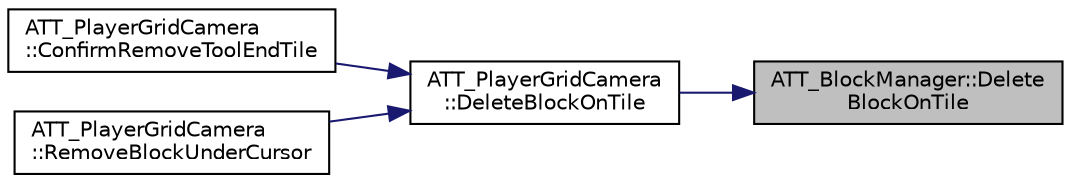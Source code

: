 digraph "ATT_BlockManager::DeleteBlockOnTile"
{
 // LATEX_PDF_SIZE
  edge [fontname="Helvetica",fontsize="10",labelfontname="Helvetica",labelfontsize="10"];
  node [fontname="Helvetica",fontsize="10",shape=record];
  rankdir="RL";
  Node14 [label="ATT_BlockManager::Delete\lBlockOnTile",height=0.2,width=0.4,color="black", fillcolor="grey75", style="filled", fontcolor="black",tooltip="Delete block that owns the tile selected & clears all tiles that belonged to that block."];
  Node14 -> Node15 [dir="back",color="midnightblue",fontsize="10",style="solid",fontname="Helvetica"];
  Node15 [label="ATT_PlayerGridCamera\l::DeleteBlockOnTile",height=0.2,width=0.4,color="black", fillcolor="white", style="filled",URL="$class_a_t_t___player_grid_camera.html#a4ee51f1a11796e95ddef813ba85f101e",tooltip="Calls DeleteBlockOnTile in BlockManager to delete the block or clear the zone a TileID."];
  Node15 -> Node16 [dir="back",color="midnightblue",fontsize="10",style="solid",fontname="Helvetica"];
  Node16 [label="ATT_PlayerGridCamera\l::ConfirmRemoveToolEndTile",height=0.2,width=0.4,color="black", fillcolor="white", style="filled",URL="$class_a_t_t___player_grid_camera.html#a26a23b23a58d5bbeab3359dcbd359b3a",tooltip="To be called when StartTile has been confirmed."];
  Node15 -> Node17 [dir="back",color="midnightblue",fontsize="10",style="solid",fontname="Helvetica"];
  Node17 [label="ATT_PlayerGridCamera\l::RemoveBlockUnderCursor",height=0.2,width=0.4,color="black", fillcolor="white", style="filled",URL="$class_a_t_t___player_grid_camera.html#a330aef5a0f8e06fa1d70aa07cdf72c3a",tooltip="Instantly deletes whatever is placed on the currently hovered tile."];
}
